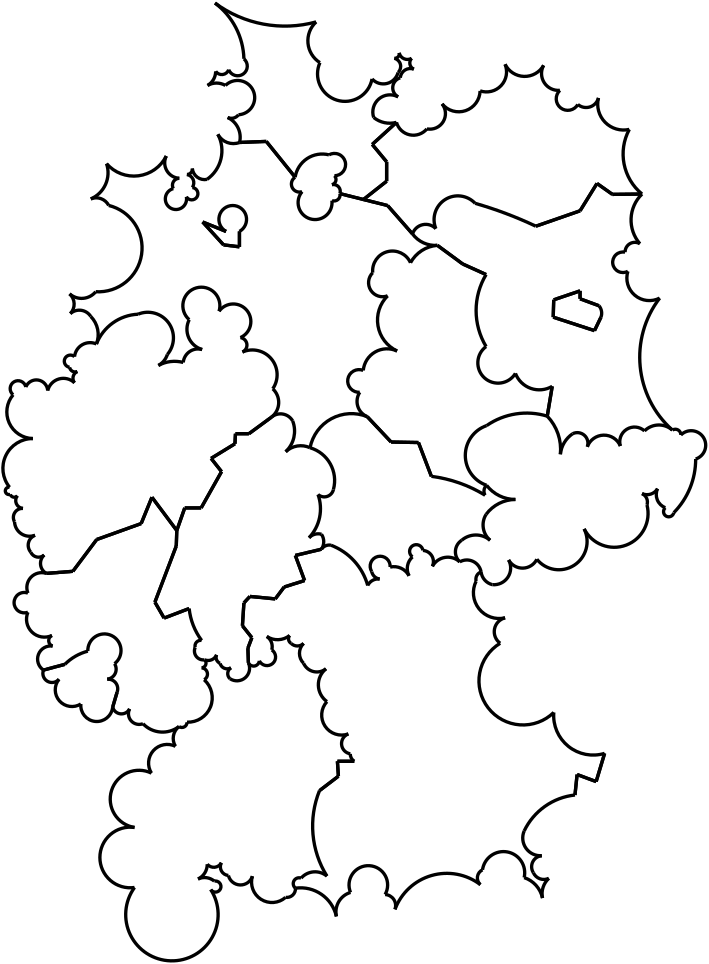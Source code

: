 <?xml version="1.0"?>
<!DOCTYPE ipe SYSTEM "ipe.dtd">
<ipe version="70005" creator="Ipe 7.1.1">
<info created="D:20110803231932" modified="D:20121129122829"/>
<ipestyle name="basic">
<pen name="heavier" value="0.8"/>
<pen name="fat" value="1.2"/>
<pen name="ultrafat" value="2"/>
<color name="red" value="1 0 0"/>
<color name="green" value="0 1 0"/>
<color name="blue" value="0 0 1"/>
<color name="yellow" value="1 1 0"/>
<color name="orange" value="1 0.647 0"/>
<color name="gold" value="1 0.843 0"/>
<color name="purple" value="0.627 0.125 0.941"/>
<color name="gray" value="0.745"/>
<color name="lightblue" value="0.678 0.847 0.902"/>
<color name="lightcyan" value="0.878 1 1"/>
<color name="lightgray" value="0.827"/>
<color name="lightgreen" value="0.565 0.933 0.565"/>
<color name="lightyellow" value="1 1 0.878"/>
<dashstyle name="dashed" value="[4] 0"/>
<dashstyle name="dotted" value="[1 3] 0"/>
<dashstyle name="dash dotted" value="[4 2 1 2] 0"/>
<dashstyle name="dash dot dotted" value="[4 2 1 2 1 2] 0"/>
</ipestyle>
<page>
<layer name="alpha"/>
<layer name="beta"/>
<view layers="beta" active="beta"/>
<path layer="beta" stroke="black" pen="fat">
157.489 548.385 m
3.4507 0 0 -3.4507 157.842 544.952 161.069 543.73 a
</path>
<path layer="alpha" stroke="gray" pen="fat">
157.489 548.385 m
161.069 543.73 l
</path>
<path layer="beta" stroke="black" pen="fat">
160.143 553.976 m
3.64195 0 0 -3.64195 157.081 552.004 157.489 548.385 a
</path>
<path layer="alpha" stroke="gray" pen="fat">
160.143 553.976 m
157.489 548.385 l
</path>
<path layer="beta" stroke="black" pen="fat">
150.526 558.495 m
-5.97714 0 0 5.97714 156.499 558.714 160.143 553.976 a
</path>
<path layer="alpha" stroke="gray" pen="fat">
150.526 558.495 m
160.143 553.976 l
</path>
<path layer="beta" stroke="black" pen="fat">
142.272 553.755 m
18.2858 0 0 -18.2858 155.191 540.814 150.526 558.495 a
</path>
<path layer="alpha" stroke="gray" pen="fat">
142.272 553.755 m
150.526 558.495 l
</path>
<path layer="beta" stroke="black" pen="fat">
134.56 551.679 m
142.272 553.755 l
</path>
<path stroke="black" pen="fat">
161.069 543.73 m
159.472 538.321 l
</path>
<path stroke="black" pen="fat">
140.15 548.376 m
3.29166 0 0 -3.29166 137.632 550.496 134.56 551.679 a
</path>
<path layer="alpha" stroke="gray" pen="fat">
140.15 548.376 m
134.56 551.679 l
</path>
<path layer="beta" stroke="black" pen="fat">
148.027 539.482 m
6.02032 0 0 -6.02032 144.821 544.577 140.15 548.376 a
</path>
<path layer="alpha" stroke="gray" pen="fat">
148.027 539.482 m
140.15 548.376 l
</path>
<path layer="beta" stroke="black" pen="fat">
159.472 538.321 m
5.75188 0 0 -5.75188 153.751 538.915 148.027 539.482 a
</path>
<path layer="alpha" stroke="gray" pen="fat">
159.472 538.321 m
148.027 539.482 l
</path>
<path layer="beta" stroke="black" pen="fat">
142.272 553.755 m
134.56 551.679 l
</path>
<path stroke="black" pen="fat">
159.472 538.321 m
161.069 543.73 l
</path>
<path stroke="black" pen="fat">
177.985 570.4 m
187.004 573.842 l
</path>
<path stroke="black" pen="fat">
174.674 576.133 m
177.985 570.4 l
</path>
<path stroke="black" pen="fat">
182.372 596.362 m
174.674 576.133 l
</path>
<path stroke="black" pen="fat">
182.551 601.911 m
182.372 596.362 l
</path>
<path stroke="black" pen="fat">
173.6 613.906 m
182.551 601.911 l
</path>
<path stroke="black" pen="fat">
169.733 604.426 m
173.6 613.906 l
</path>
<path stroke="black" pen="fat">
153.729 598.689 m
169.733 604.426 l
</path>
<path stroke="black" pen="fat">
145.136 587.232 m
153.729 598.689 l
</path>
<path stroke="black" pen="fat">
135.576 586.491 m
145.136 587.232 l
</path>
<path stroke="black" pen="fat">
128.969 579.376 m
5.35403 0 0 -5.35403 133.927 581.397 135.576 586.491 a
</path>
<path layer="alpha" stroke="gray" pen="fat">
128.969 579.376 m
135.576 586.491 l
</path>
<path layer="beta" stroke="black" pen="fat">
128.969 572.515 m
-3.6748 0 0 3.6748 127.652 575.946 128.969 579.376 a
</path>
<path layer="alpha" stroke="gray" pen="fat">
128.969 572.515 m
128.969 579.376 l
</path>
<path layer="beta" stroke="black" pen="fat">
137.609 564.13 m
6.45104 0 0 -6.45104 134.904 569.986 128.969 572.515 a
</path>
<path layer="alpha" stroke="gray" pen="fat">
137.609 564.13 m
128.969 572.515 l
</path>
<path layer="beta" stroke="black" pen="fat">
137.863 560.318 m
2.05177 0 0 -2.05177 138.483 562.274 137.609 564.13 a
</path>
<path layer="alpha" stroke="gray" pen="fat">
137.863 560.318 m
137.609 564.13 l
</path>
<path layer="beta" stroke="black" pen="fat">
134.56 551.679 m
4.73885 0 0 -4.73885 137.178 555.629 137.863 560.318 a
</path>
<path layer="alpha" stroke="gray" pen="fat">
134.56 551.679 m
137.863 560.318 l
</path>
<path layer="beta" stroke="black" pen="fat">
165.56 537.703 m
3.27858 0 0 -3.27858 162.635 539.184 159.472 538.321 a
</path>
<path layer="alpha" stroke="gray" pen="fat">
165.56 537.703 m
159.472 538.321 l
</path>
<path layer="beta" stroke="black" pen="fat">
170.388 532.367 m
3.85946 0 0 -3.85946 169.009 535.972 165.56 537.703 a
</path>
<path layer="alpha" stroke="gray" pen="fat">
170.388 532.367 m
165.56 537.703 l
</path>
<path layer="beta" stroke="black" pen="fat">
183.347 531.351 m
9.73392 0 0 -9.73392 177.434 539.083 170.388 532.367 a
</path>
<path layer="alpha" stroke="gray" pen="fat">
183.347 531.351 m
170.388 532.367 l
</path>
<path layer="beta" stroke="black" pen="fat">
186.213 532.92 m
1.81355 0 0 -1.81355 184.402 532.826 183.347 531.351 a
</path>
<path layer="alpha" stroke="gray" pen="fat">
186.213 532.92 m
183.347 531.351 l
</path>
<path layer="beta" stroke="black" pen="fat">
192.397 548.206 m
8.76209 0 0 -8.76209 186.555 541.675 186.213 532.92 a
</path>
<path layer="alpha" stroke="gray" pen="fat">
192.397 548.206 m
186.213 532.92 l
</path>
<path layer="beta" stroke="black" pen="fat">
191.502 552.502 m
2.28854 0 0 -2.28854 191.313 550.221 192.397 548.206 a
</path>
<path layer="alpha" stroke="gray" pen="fat">
191.502 552.502 m
192.397 548.206 l
</path>
<path layer="beta" stroke="black" pen="fat">
192.576 555.366 m
1.6723 0 0 -1.6723 191.406 554.172 191.502 552.502 a
</path>
<path layer="alpha" stroke="gray" pen="fat">
192.576 555.366 m
191.502 552.502 l
</path>
<path layer="beta" stroke="black" pen="fat">
200.274 709.591 m
-4.97929 0 0 4.97929 202.691 713.944 205.108 709.591 a
</path>
<path layer="alpha" stroke="gray" pen="fat">
200.274 709.591 m
205.108 709.591 l
</path>
<path layer="beta" stroke="black" pen="fat">
191.86 712.993 m
200.274 709.591 l
</path>
<path stroke="black" pen="fat">
199.379 704.758 m
191.86 712.993 l
</path>
<path stroke="black" pen="fat">
205.108 704.042 m
199.379 704.758 l
</path>
<path stroke="black" pen="fat">
205.108 709.591 m
205.108 704.042 l
</path>
<path stroke="black" pen="fat">
182.551 601.911 m
173.6 613.906 l
</path>
<path stroke="black" pen="fat">
173.6 613.906 m
169.733 604.426 l
</path>
<path stroke="black" pen="fat">
169.733 604.426 m
153.729 598.689 l
</path>
<path stroke="black" pen="fat">
153.729 598.689 m
145.136 587.232 l
</path>
<path stroke="black" pen="fat">
145.136 587.232 m
135.576 586.491 l
</path>
<path stroke="black" pen="fat">
206.182 666.179 m
8.93056 0 0 -8.93056 209.741 657.988 217.102 652.932 a
</path>
<path layer="alpha" stroke="gray" pen="fat">
206.182 666.179 m
217.102 652.932 l
</path>
<path layer="beta" stroke="black" pen="fat">
205.466 671.371 m
2.72462 0 0 -2.72462 205.085 668.673 206.182 666.179 a
</path>
<path layer="alpha" stroke="gray" pen="fat">
205.466 671.371 m
206.182 666.179 l
</path>
<path layer="beta" stroke="black" pen="fat">
197.768 680.859 m
-6.3261 0 0 6.3261 202.893 677.15 205.466 671.371 a
</path>
<path layer="alpha" stroke="gray" pen="fat">
197.768 680.859 m
205.466 671.371 l
</path>
<path layer="beta" stroke="black" pen="fat">
187.027 677.815 m
-6.67031 0 0 6.67031 191.402 682.85 197.768 680.859 a
</path>
<path layer="alpha" stroke="gray" pen="fat">
187.027 677.815 m
197.768 680.859 l
</path>
<path layer="beta" stroke="black" pen="fat">
191.681 667.074 m
7.60711 0 0 -7.60711 193.813 674.376 187.027 677.815 a
</path>
<path layer="alpha" stroke="gray" pen="fat">
191.681 667.074 m
187.027 677.815 l
</path>
<path layer="beta" stroke="black" pen="fat">
184.878 662.42 m
5.34786 0 0 -5.34786 190.204 661.934 191.681 667.074 a
</path>
<path layer="alpha" stroke="gray" pen="fat">
184.878 662.42 m
191.681 667.074 l
</path>
<path layer="beta" stroke="black" pen="fat">
175.928 661.346 m
12.1559 0 0 -12.1559 181.748 650.674 184.878 662.42 a
</path>
<path layer="alpha" stroke="gray" pen="fat">
175.928 661.346 m
184.878 662.42 l
</path>
<path layer="beta" stroke="black" pen="fat">
179.15 665.284 m
6.83148 0 0 -6.83148 172.632 667.33 175.928 661.346 a
</path>
<path layer="alpha" stroke="gray" pen="fat">
179.15 665.284 m
175.928 661.346 l
</path>
<path layer="beta" stroke="black" pen="fat">
168.588 679.785 m
9.22451 0 0 -9.22451 172.129 671.267 179.15 665.284 a
</path>
<path layer="alpha" stroke="gray" pen="fat">
168.588 679.785 m
179.15 665.284 l
</path>
<path layer="beta" stroke="black" pen="fat">
153.617 669.074 m
16.9283 0 0 -16.9283 169.369 662.875 168.588 679.785 a
</path>
<path layer="alpha" stroke="gray" pen="fat">
153.617 669.074 m
168.588 679.785 l
</path>
<path layer="beta" stroke="black" pen="fat">
217.102 652.932 m
6.67881 0 0 -6.67881 212.567 648.029 216.744 642.817 a
</path>
<path layer="alpha" stroke="gray" pen="fat">
217.102 652.932 m
216.744 642.817 l
</path>
<path layer="beta" stroke="black" pen="fat">
145.74 664.501 m
5.62929 0 0 -5.62929 151.34 663.926 153.617 669.074 a
</path>
<path layer="alpha" stroke="gray" pen="fat">
145.74 664.501 m
153.617 669.074 l
</path>
<path layer="beta" stroke="black" pen="fat">
143.961 660.689 m
-2.20331 0 0 2.20331 144.256 662.873 145.74 664.501 a
</path>
<path layer="alpha" stroke="gray" pen="fat">
143.961 660.689 m
145.74 664.501 l
</path>
<path layer="beta" stroke="black" pen="fat">
146.756 659.164 m
2.02007 0 0 -2.02007 145.954 661.018 143.961 660.689 a
</path>
<path layer="alpha" stroke="gray" pen="fat">
146.756 659.164 m
143.961 660.689 l
</path>
<path layer="beta" stroke="black" pen="fat">
145.74 655.099 m
2.65174 0 0 -2.65174 147.825 656.737 146.756 659.164 a
</path>
<path layer="alpha" stroke="gray" pen="fat">
145.74 655.099 m
146.756 659.164 l
</path>
<path layer="beta" stroke="black" pen="fat">
136.084 652.304 m
5.81753 0 0 -5.81753 141.726 650.888 145.74 655.099 a
</path>
<path layer="alpha" stroke="gray" pen="fat">
136.084 652.304 m
145.74 655.099 l
</path>
<path layer="beta" stroke="black" pen="fat">
128.207 653.574 m
4.08942 0 0 -4.08942 132.002 652.051 136.084 652.304 a
</path>
<path layer="alpha" stroke="gray" pen="fat">
128.207 653.574 m
136.084 652.304 l
</path>
<path layer="beta" stroke="black" pen="fat">
123.633 650.779 m
-2.84925 0 0 2.84925 125.416 653.002 128.207 653.574 a
</path>
<path layer="alpha" stroke="gray" pen="fat">
123.633 650.779 m
128.207 653.574 l
</path>
<path layer="beta" stroke="black" pen="fat">
130.748 635.025 m
9.57093 0 0 -9.57093 130.937 644.594 123.633 650.779 a
</path>
<path layer="alpha" stroke="gray" pen="fat">
130.748 635.025 m
123.633 650.779 l
</path>
<path layer="beta" stroke="black" pen="fat">
122.363 617.492 m
10.7503 0 0 -10.7503 130.703 624.275 130.748 635.025 a
</path>
<path layer="alpha" stroke="gray" pen="fat">
122.363 617.492 m
130.748 635.025 l
</path>
<path layer="beta" stroke="black" pen="fat">
122.617 614.95 m
-1.32368 0 0 1.32368 122.145 616.186 122.363 617.492 a
</path>
<path layer="alpha" stroke="gray" pen="fat">
122.617 614.95 m
122.363 617.492 l
</path>
<path layer="beta" stroke="black" pen="fat">
125.158 614.442 m
1.46227 0 0 -1.46227 124.02 615.361 122.617 614.95 a
</path>
<path layer="alpha" stroke="gray" pen="fat">
125.158 614.442 m
122.617 614.95 l
</path>
<path layer="beta" stroke="black" pen="fat">
127.191 609.868 m
2.83997 0 0 -2.83997 127.401 612.7 125.158 614.442 a
</path>
<path layer="alpha" stroke="gray" pen="fat">
127.191 609.868 m
125.158 614.442 l
</path>
<path layer="beta" stroke="black" pen="fat">
124.141 605.04 m
3.24389 0 0 -3.24389 126.967 606.632 127.191 609.868 a
</path>
<path layer="alpha" stroke="gray" pen="fat">
124.141 605.04 m
127.191 609.868 l
</path>
<path layer="beta" stroke="black" pen="fat">
131.51 600.213 m
5.43324 0 0 -5.43324 129.569 605.288 124.141 605.04 a
</path>
<path layer="alpha" stroke="gray" pen="fat">
131.51 600.213 m
124.141 605.04 l
</path>
<path layer="beta" stroke="black" pen="fat">
129.986 594.114 m
3.85699 0 0 -3.85699 132.917 596.622 131.51 600.213 a
</path>
<path layer="alpha" stroke="gray" pen="fat">
129.986 594.114 m
131.51 600.213 l
</path>
<path layer="beta" stroke="black" pen="fat">
134.814 593.098 m
3.05619 0 0 -3.05619 132.772 595.371 129.986 594.114 a
</path>
<path layer="alpha" stroke="gray" pen="fat">
134.814 593.098 m
129.986 594.114 l
</path>
<path layer="beta" stroke="black" pen="fat">
135.576 586.491 m
4.12003 0 0 -4.12003 137.611 590.073 134.814 593.098 a
</path>
<path layer="alpha" stroke="gray" pen="fat">
135.576 586.491 m
134.814 593.098 l
</path>
<path layer="beta" stroke="black" pen="fat">
185.416 610.057 m
182.551 601.911 l
</path>
<path stroke="black" pen="fat">
191.323 610.057 m
185.416 610.057 l
</path>
<path stroke="black" pen="fat">
198.663 623.125 m
191.323 610.057 l
</path>
<path stroke="black" pen="fat">
194.904 627.888 m
198.663 623.125 l
</path>
<path stroke="black" pen="fat">
203.496 633.15 m
194.904 627.888 l
</path>
<path stroke="black" pen="fat">
203.675 636.76 m
203.496 633.15 l
</path>
<path stroke="black" pen="fat">
208.509 636.76 m
203.675 636.76 l
</path>
<path stroke="black" pen="fat">
216.744 642.817 m
208.509 636.76 l
</path>
<path stroke="black" pen="fat">
192.576 555.366 m
3.21486 0 0 -3.21486 192.118 558.548 189.175 559.842 a
</path>
<path layer="alpha" stroke="gray" pen="fat">
192.576 555.366 m
189.175 559.842 l
</path>
<path layer="beta" stroke="black" pen="fat">
189.175 559.842 m
2.02723 0 0 -2.02723 191.137 560.354 191.502 562.348 a
</path>
<path layer="alpha" stroke="gray" pen="fat">
189.175 559.842 m
191.502 562.348 l
</path>
<path layer="beta" stroke="black" pen="fat">
191.502 562.348 m
23.2872 0 0 -23.2872 210.163 576.278 187.004 573.842 a
</path>
<path layer="alpha" stroke="gray" pen="fat">
191.502 562.348 m
187.004 573.842 l
</path>
<path layer="beta" stroke="black" pen="fat">
187.004 573.842 m
177.985 570.4 l
</path>
<path stroke="black" pen="fat">
177.985 570.4 m
174.674 576.133 l
</path>
<path stroke="black" pen="fat">
174.674 576.133 m
182.372 596.362 l
</path>
<path stroke="black" pen="fat">
182.372 596.362 m
182.551 601.911 l
</path>
<path stroke="black" pen="fat">
182.551 601.911 m
185.416 610.057 l
</path>
<path stroke="black" pen="fat">
185.416 610.057 m
191.323 610.057 l
</path>
<path stroke="black" pen="fat">
191.323 610.057 m
198.663 623.125 l
</path>
<path stroke="black" pen="fat">
198.663 623.125 m
194.904 627.888 l
</path>
<path stroke="black" pen="fat">
194.904 627.888 m
203.496 633.15 l
</path>
<path stroke="black" pen="fat">
203.496 633.15 m
203.675 636.76 l
</path>
<path stroke="black" pen="fat">
203.675 636.76 m
208.509 636.76 l
</path>
<path stroke="black" pen="fat">
208.509 636.76 m
216.744 642.817 l
</path>
<path stroke="black" pen="fat">
230.528 631.718 m
12.2943 0 0 -12.2943 227.081 619.917 238.942 616.68 a
</path>
<path layer="alpha" stroke="gray" pen="fat">
230.528 631.718 m
238.942 616.68 l
</path>
<path layer="beta" stroke="black" pen="fat">
234.646 600.569 m
4.86609 0 0 -4.86609 230.588 597.883 234.646 595.198 a
</path>
<path layer="alpha" stroke="gray" pen="fat">
234.646 600.569 m
234.646 595.198 l
</path>
<path layer="beta" stroke="black" pen="fat">
230.17 599.316 m
4.4841 0 0 -4.4841 233.442 596.25 234.646 600.569 a
</path>
<path layer="alpha" stroke="gray" pen="fat">
230.17 599.316 m
234.646 600.569 l
</path>
<path layer="beta" stroke="black" pen="fat">
233.393 614.89 m
15.2942 0 0 -15.2942 218.988 609.751 230.17 599.316 a
</path>
<path layer="alpha" stroke="gray" pen="fat">
233.393 614.89 m
230.17 599.316 l
</path>
<path layer="beta" stroke="black" pen="fat">
238.942 616.68 m
3.37866 0 0 -3.37866 235.643 617.41 233.393 614.89 a
</path>
<path layer="alpha" stroke="gray" pen="fat">
238.942 616.68 m
233.393 614.89 l
</path>
<path layer="beta" stroke="black" pen="fat">
221.756 630.286 m
7.96123 0 0 -7.96123 227.206 624.483 230.528 631.718 a
</path>
<path layer="alpha" stroke="gray" pen="fat">
221.756 630.286 m
230.528 631.718 l
</path>
<path layer="beta" stroke="black" pen="fat">
224.263 641.385 m
10.1773 0 0 -10.1773 214.778 637.695 221.756 630.286 a
</path>
<path layer="alpha" stroke="gray" pen="fat">
224.263 641.385 m
221.756 630.286 l
</path>
<path layer="beta" stroke="black" pen="fat">
216.744 642.817 m
5.04818 0 0 -5.04818 219.888 638.867 224.263 641.385 a
</path>
<path layer="alpha" stroke="gray" pen="fat">
216.744 642.817 m
224.263 641.385 l
</path>
<path layer="beta" stroke="black" pen="fat">
196.873 557.157 m
3.30894 0 0 -3.30894 193.82 558.432 192.576 555.366 a
</path>
<path layer="alpha" stroke="gray" pen="fat">
196.873 557.157 m
192.576 555.366 l
</path>
<path layer="beta" stroke="black" pen="fat">
198.126 554.113 m
2.34262 0 0 -2.34262 199.041 556.27 196.873 557.157 a
</path>
<path layer="alpha" stroke="gray" pen="fat">
198.126 554.113 m
196.873 557.157 l
</path>
<path layer="beta" stroke="black" pen="fat">
202.064 552.502 m
2.65312 0 0 -2.65312 200.695 554.775 198.126 554.113 a
</path>
<path layer="alpha" stroke="gray" pen="fat">
202.064 552.502 m
198.126 554.113 l
</path>
<path layer="beta" stroke="black" pen="fat">
201.706 548.564 m
2.46033 0 0 -2.46033 203.343 550.4 202.064 552.502 a
</path>
<path layer="alpha" stroke="gray" pen="fat">
201.706 548.564 m
202.064 552.502 l
</path>
<path layer="beta" stroke="black" pen="fat">
208.33 554.292 m
4.54732 0 0 -4.54732 204.215 552.357 201.706 548.564 a
</path>
<path layer="alpha" stroke="gray" pen="fat">
208.33 554.292 m
201.706 548.564 l
</path>
<path layer="beta" stroke="black" pen="fat">
208.151 559.573 m
208.33 554.292 l
</path>
<path stroke="black" pen="fat">
209.583 563.333 m
208.151 559.573 l
</path>
<path stroke="black" pen="fat">
206.182 567.629 m
209.583 563.333 l
</path>
<path stroke="black" pen="fat">
206.719 575.864 m
206.182 567.629 l
</path>
<path stroke="black" pen="fat">
208.867 578.191 m
206.719 575.864 l
</path>
<path stroke="black" pen="fat">
217.997 577.296 m
208.867 578.191 l
</path>
<path stroke="black" pen="fat">
221.219 581.593 m
217.997 577.296 l
</path>
<path stroke="black" pen="fat">
228.559 583.92 m
221.219 581.593 l
</path>
<path stroke="black" pen="fat">
225.217 592.95 m
228.559 583.92 l
</path>
<path stroke="black" pen="fat">
234.646 595.198 m
225.217 592.95 l
</path>
<path stroke="black" pen="fat">
238.405 726.419 m
2.45793 0 0 -2.45793 238.955 724.023 241.27 723.197 a
</path>
<path layer="alpha" stroke="gray" pen="fat">
238.405 726.419 m
241.27 723.197 l
</path>
<path layer="beta" stroke="black" pen="fat">
239.3 729.642 m
1.91145 0 0 -1.91145 237.961 728.278 238.405 726.419 a
</path>
<path layer="alpha" stroke="gray" pen="fat">
239.3 729.642 m
238.405 726.419 l
</path>
<path layer="beta" stroke="black" pen="fat">
237.331 737.16 m
-4.01836 0 0 4.01836 239.306 733.66 239.3 729.642 a
</path>
<path layer="alpha" stroke="gray" pen="fat">
237.331 737.16 m
239.3 729.642 l
</path>
<path layer="beta" stroke="black" pen="fat">
225.158 729.104 m
9.87713 0 0 -9.87713 234.917 727.582 237.331 737.16 a
</path>
<path layer="alpha" stroke="gray" pen="fat">
225.158 729.104 m
237.331 737.16 l
</path>
<path layer="beta" stroke="black" pen="fat">
227.664 723.913 m
2.90197 0 0 -2.90197 226.716 726.656 225.158 729.104 a
</path>
<path layer="alpha" stroke="gray" pen="fat">
227.664 723.913 m
225.158 729.104 l
</path>
<path layer="beta" stroke="black" pen="fat">
238.405 720.691 m
-6.11171 0 0 6.11171 232.336 719.972 227.664 723.913 a
</path>
<path layer="alpha" stroke="gray" pen="fat">
238.405 720.691 m
227.664 723.913 l
</path>
<path layer="beta" stroke="black" pen="fat">
241.27 723.197 m
2.15435 0 0 -2.15435 239.173 722.704 238.405 720.691 a
</path>
<path layer="alpha" stroke="gray" pen="fat">
241.27 723.197 m
238.405 720.691 l
</path>
<path layer="beta" stroke="black" pen="fat">
240.732 513.476 m
233.93 508.284 l
</path>
<path stroke="black" pen="fat">
240.374 518.846 m
240.732 513.476 l
</path>
<path stroke="black" pen="fat">
246.461 518.846 m
240.374 518.846 l
</path>
<path stroke="black" pen="fat">
182.077 524.236 m
5.41258 0 0 -5.41258 186.679 527.085 183.347 531.351 a
</path>
<path layer="alpha" stroke="gray" pen="fat">
182.077 524.236 m
183.347 531.351 l
</path>
<path layer="beta" stroke="black" pen="fat">
173.437 514.58 m
6.73514 0 0 -6.73514 179.129 518.18 182.077 524.236 a
</path>
<path layer="alpha" stroke="gray" pen="fat">
173.437 514.58 m
182.077 524.236 l
</path>
<path layer="beta" stroke="black" pen="fat">
167.339 495.014 m
-10.3574 0 0 10.3574 168.949 505.246 173.437 514.58 a
</path>
<path layer="alpha" stroke="gray" pen="fat">
167.339 495.014 m
173.437 514.58 l
</path>
<path layer="beta" stroke="black" pen="fat">
167.339 473.415 m
-10.9114 0 0 10.9114 165.78 484.215 167.339 495.014 a
</path>
<path layer="alpha" stroke="gray" pen="fat">
167.339 473.415 m
167.339 495.014 l
</path>
<path layer="beta" stroke="black" pen="fat">
194.782 472.653 m
-16.6381 0 0 16.6381 180.8 463.635 167.339 473.415 a
</path>
<path layer="alpha" stroke="gray" pen="fat">
194.782 472.653 m
167.339 473.415 l
</path>
<path layer="beta" stroke="black" pen="fat">
196.052 475.702 m
-1.99977 0 0 1.99977 196.458 473.744 194.782 472.653 a
</path>
<path layer="alpha" stroke="gray" pen="fat">
196.052 475.702 m
194.782 472.653 l
</path>
<path layer="beta" stroke="black" pen="fat">
190.208 476.464 m
5.4441 0 0 -5.4441 192.538 471.544 196.052 475.702 a
</path>
<path layer="alpha" stroke="gray" pen="fat">
190.208 476.464 m
196.052 475.702 l
</path>
<path layer="beta" stroke="black" pen="fat">
193.511 481.801 m
5.81373 0 0 -5.81373 187.698 481.708 190.208 476.464 a
</path>
<path layer="alpha" stroke="gray" pen="fat">
193.511 481.801 m
190.208 476.464 l
</path>
<path layer="beta" stroke="black" pen="fat">
198.593 482.309 m
3.06578 0 0 -3.06578 195.883 483.743 193.511 481.801 a
</path>
<path layer="alpha" stroke="gray" pen="fat">
198.593 482.309 m
193.511 481.801 l
</path>
<path layer="beta" stroke="black" pen="fat">
201.135 477.735 m
3.13154 0 0 -3.13154 201.368 480.858 198.593 482.309 a
</path>
<path layer="alpha" stroke="gray" pen="fat">
201.135 477.735 m
198.593 482.309 l
</path>
<path layer="beta" stroke="black" pen="fat">
209.774 477.481 m
4.48411 0 0 -4.48411 205.49 478.805 201.135 477.735 a
</path>
<path layer="alpha" stroke="gray" pen="fat">
209.774 477.481 m
201.135 477.735 l
</path>
<path layer="beta" stroke="black" pen="fat">
221.717 469.858 m
7.36441 0 0 -7.36441 216.828 475.365 209.774 477.481 a
</path>
<path layer="alpha" stroke="gray" pen="fat">
221.717 469.858 m
209.774 477.481 l
</path>
<path layer="beta" stroke="black" pen="fat">
225.274 473.161 m
3.12535 0 0 -3.12535 222.156 472.952 221.717 469.858 a
</path>
<path layer="alpha" stroke="gray" pen="fat">
225.274 473.161 m
221.717 469.858 l
</path>
<path layer="beta" stroke="black" pen="fat">
214.775 741.994 m
205.154 741.621 l
</path>
<path stroke="black" pen="fat">
225.158 729.104 m
214.775 741.994 l
</path>
<path stroke="black" pen="fat">
249.736 721.08 m
241.27 723.197 l
</path>
<path stroke="black" pen="fat">
258.097 727.672 m
249.736 721.08 l
</path>
<path stroke="black" pen="fat">
258.097 734.654 m
258.097 727.672 l
</path>
<path stroke="black" pen="fat">
252.906 740.92 m
258.097 734.654 l
</path>
<path stroke="black" pen="fat">
261.639 748.854 m
252.906 740.92 l
</path>
<path stroke="black" pen="fat">
200.274 709.591 m
191.86 712.993 l
</path>
<path stroke="black" pen="fat">
191.86 712.993 m
199.379 704.758 l
</path>
<path stroke="black" pen="fat">
199.379 704.758 m
205.108 704.042 l
</path>
<path stroke="black" pen="fat">
205.108 704.042 m
205.108 709.591 l
</path>
<path stroke="black" pen="fat">
205.154 741.621 m
214.775 741.994 l
</path>
<path stroke="black" pen="fat">
214.775 741.994 m
225.158 729.104 l
</path>
<path stroke="black" pen="fat">
241.27 723.197 m
249.736 721.08 l
</path>
<path stroke="black" pen="fat">
258.455 718.9 m
267.406 708.696 l
</path>
<path stroke="black" pen="fat">
249.736 721.08 m
258.455 718.9 l
</path>
<path stroke="black" pen="fat">
230.528 631.718 m
15.2029 0 0 -15.2029 245.448 628.8 251.116 642.907 a
</path>
<path layer="alpha" stroke="gray" pen="fat">
230.528 631.718 m
251.116 642.907 l
</path>
<path layer="beta" stroke="black" pen="fat">
293.543 614.622 m
2.84779 0 0 -2.84779 295.986 616.086 294.08 618.202 a
</path>
<path layer="alpha" stroke="gray" pen="fat">
293.543 614.622 m
294.08 618.202 l
</path>
<path layer="beta" stroke="black" pen="fat">
274.209 621.424 m
48.7508 0 0 -48.7508 268.058 573.063 293.543 614.622 a
</path>
<path layer="alpha" stroke="gray" pen="fat">
274.209 621.424 m
293.543 614.622 l
</path>
<path layer="beta" stroke="black" pen="fat">
269.555 633.598 m
274.209 621.424 l
</path>
<path stroke="black" pen="fat">
259.709 633.777 m
269.555 633.598 l
</path>
<path stroke="black" pen="fat">
251.116 642.907 m
259.709 633.777 l
</path>
<path stroke="black" pen="fat">
251.116 642.907 m
5.94311 0 0 -5.94311 253.386 648.399 248.43 651.679 a
</path>
<path layer="alpha" stroke="gray" pen="fat">
251.116 642.907 m
248.43 651.679 l
</path>
<path layer="beta" stroke="black" pen="fat">
248.43 651.679 m
-4.08907 0 0 4.08907 248.164 655.759 249.683 659.556 a
</path>
<path layer="alpha" stroke="gray" pen="fat">
248.43 651.679 m
249.683 659.556 l
</path>
<path layer="beta" stroke="black" pen="fat">
249.683 659.556 m
8.5954 0 0 -8.5954 258.24 658.74 261.857 666.537 a
</path>
<path layer="alpha" stroke="gray" pen="fat">
249.683 659.556 m
261.857 666.537 l
</path>
<path layer="beta" stroke="black" pen="fat">
261.857 666.537 m
12.306 0 0 -12.306 267.114 677.664 258.455 686.408 a
</path>
<path layer="alpha" stroke="gray" pen="fat">
261.857 666.537 m
258.455 686.408 l
</path>
<path layer="beta" stroke="black" pen="fat">
258.455 686.408 m
5.0641 0 0 -5.0641 256.655 691.141 253.085 694.733 a
</path>
<path layer="alpha" stroke="gray" pen="fat">
258.455 686.408 m
253.085 694.733 l
</path>
<path layer="beta" stroke="black" pen="fat">
253.085 694.733 m
7.1286 0 0 -7.1286 260.182 695.404 266.69 698.313 a
</path>
<path layer="alpha" stroke="gray" pen="fat">
253.085 694.733 m
266.69 698.313 l
</path>
<path layer="beta" stroke="black" pen="fat">
266.69 698.313 m
12.0335 0 0 -12.0335 277.27 692.58 276.357 704.579 a
</path>
<path layer="alpha" stroke="gray" pen="fat">
266.69 698.313 m
276.357 704.579 l
</path>
<path layer="beta" stroke="black" pen="fat">
274.209 621.424 m
269.555 633.598 l
</path>
<path stroke="black" pen="fat">
269.555 633.598 m
259.709 633.777 l
</path>
<path stroke="black" pen="fat">
259.709 633.777 m
251.116 642.907 l
</path>
<path stroke="black" pen="fat">
285.487 697.866 m
293.901 694.066 l
</path>
<path stroke="black" pen="fat">
276.357 704.579 m
285.487 697.866 l
</path>
<path stroke="black" pen="fat">
317.711 653.827 m
315.921 643.086 l
</path>
<path stroke="black" pen="fat">
334.539 682.828 m
-4.12268 0 0 4.12268 331.393 680.163 335.255 678.72 a
</path>
<path layer="alpha" stroke="gray" pen="fat">
334.539 682.828 m
335.255 678.72 l
</path>
<path layer="beta" stroke="black" pen="fat">
327.736 685.334 m
334.539 682.828 l
</path>
<path stroke="black" pen="fat">
327.736 688.199 m
327.736 685.334 l
</path>
<path stroke="black" pen="fat">
318.248 684.976 m
327.736 688.199 l
</path>
<path stroke="black" pen="fat">
318.069 678.72 m
318.248 684.976 l
</path>
<path stroke="black" pen="fat">
332.927 673.877 m
318.069 678.72 l
</path>
<path stroke="black" pen="fat">
335.255 678.72 m
332.927 673.877 l
</path>
<path stroke="black" pen="fat">
208.33 554.292 m
208.151 559.573 l
</path>
<path stroke="black" pen="fat">
208.151 559.573 m
209.583 563.333 l
</path>
<path stroke="black" pen="fat">
209.583 563.333 m
206.182 567.629 l
</path>
<path stroke="black" pen="fat">
206.182 567.629 m
206.719 575.864 l
</path>
<path stroke="black" pen="fat">
206.719 575.864 m
208.867 578.191 l
</path>
<path stroke="black" pen="fat">
208.867 578.191 m
217.997 577.296 l
</path>
<path stroke="black" pen="fat">
217.997 577.296 m
221.219 581.593 l
</path>
<path stroke="black" pen="fat">
221.219 581.593 m
228.559 583.92 l
</path>
<path stroke="black" pen="fat">
228.559 583.92 m
225.217 592.95 l
</path>
<path stroke="black" pen="fat">
225.217 592.95 m
234.646 595.198 l
</path>
<path stroke="black" pen="fat">
246.461 518.846 m
2.97321 0 0 -2.97321 247.999 521.391 245.029 521.532 a
</path>
<path layer="alpha" stroke="gray" pen="fat">
246.461 518.846 m
245.029 521.532 l
</path>
<path layer="beta" stroke="black" pen="fat">
245.029 521.532 m
3.71048 0 0 -3.71048 245.574 525.202 244.313 528.692 a
</path>
<path layer="alpha" stroke="gray" pen="fat">
245.029 521.532 m
244.313 528.692 l
</path>
<path layer="beta" stroke="black" pen="fat">
244.313 528.692 m
7.18694 0 0 -7.18694 241.904 535.463 236.615 540.329 a
</path>
<path layer="alpha" stroke="gray" pen="fat">
244.313 528.692 m
236.615 540.329 l
</path>
<path layer="beta" stroke="black" pen="fat">
236.615 540.329 m
7.44582 0 0 -7.44582 240.963 546.374 236.257 552.144 a
</path>
<path layer="alpha" stroke="gray" pen="fat">
236.615 540.329 m
236.257 552.144 l
</path>
<path layer="beta" stroke="black" pen="fat">
236.257 552.144 m
5.23609 0 0 -5.23609 232.988 556.234 228.201 554.113 a
</path>
<path layer="alpha" stroke="gray" pen="fat">
236.257 552.144 m
228.201 554.113 l
</path>
<path layer="beta" stroke="black" pen="fat">
228.201 554.113 m
5.06422 0 0 -5.06422 231.782 557.694 228.201 561.274 a
</path>
<path layer="alpha" stroke="gray" pen="fat">
228.201 554.113 m
228.201 561.274 l
</path>
<path layer="beta" stroke="black" pen="fat">
228.201 561.274 m
3.18151 0 0 -3.18151 225.963 563.536 223.726 561.274 a
</path>
<path layer="alpha" stroke="gray" pen="fat">
228.201 561.274 m
223.726 561.274 l
</path>
<path layer="beta" stroke="black" pen="fat">
223.726 561.274 m
1.93367 0 0 -1.93367 224.707 562.94 223.189 564.138 a
</path>
<path layer="alpha" stroke="gray" pen="fat">
223.726 561.274 m
223.189 564.138 l
</path>
<path layer="beta" stroke="black" pen="fat">
223.189 564.138 m
6.99791 0 0 -6.99791 218.826 569.609 214.954 563.78 a
</path>
<path layer="alpha" stroke="gray" pen="fat">
223.189 564.138 m
214.954 563.78 l
</path>
<path layer="beta" stroke="black" pen="fat">
214.954 563.78 m
4.40412 0 0 -4.40412 212.5 560.123 216.744 558.947 a
</path>
<path layer="alpha" stroke="gray" pen="fat">
214.954 563.78 m
216.744 558.947 l
</path>
<path layer="beta" stroke="black" pen="fat">
216.744 558.947 m
-3.08795 0 0 3.08795 215.038 556.373 212.268 555.008 a
</path>
<path layer="alpha" stroke="gray" pen="fat">
216.744 558.947 m
212.268 555.008 l
</path>
<path layer="beta" stroke="black" pen="fat">
212.268 555.008 m
2.07466 0 0 -2.07466 210.201 555.188 208.33 554.292 a
</path>
<path layer="alpha" stroke="gray" pen="fat">
212.268 555.008 m
208.33 554.292 l
</path>
<path layer="beta" stroke="black" pen="fat">
225.274 473.161 m
2.09932 0 0 -2.09932 226.574 474.809 227.306 476.777 a
</path>
<path layer="alpha" stroke="gray" pen="fat">
225.274 473.161 m
227.306 476.777 l
</path>
<path layer="beta" stroke="black" pen="fat">
227.306 476.777 m
6.68077 0 0 -6.68077 232.327 472.37 236.615 477.493 a
</path>
<path layer="alpha" stroke="gray" pen="fat">
227.306 476.777 m
236.615 477.493 l
</path>
<path layer="beta" stroke="black" pen="fat">
236.615 477.493 m
34.0915 0 0 -34.0915 265.545 495.528 233.93 508.284 a
</path>
<path layer="alpha" stroke="gray" pen="fat">
236.615 477.493 m
233.93 508.284 l
</path>
<path layer="beta" stroke="black" pen="fat">
233.93 508.284 m
240.732 513.476 l
</path>
<path stroke="black" pen="fat">
240.732 513.476 m
240.374 518.846 l
</path>
<path stroke="black" pen="fat">
240.374 518.846 m
246.461 518.846 l
</path>
<path stroke="black" pen="fat">
234.646 595.198 m
3.35103 0 0 -3.35103 237.432 593.336 238.047 596.63 a
</path>
<path layer="alpha" stroke="gray" pen="fat">
234.646 595.198 m
238.047 596.63 l
</path>
<path layer="beta" stroke="black" pen="fat">
238.047 596.63 m
21.7473 0 0 -21.7473 230.346 576.292 251.295 582.13 a
</path>
<path layer="alpha" stroke="gray" pen="fat">
238.047 596.63 m
251.295 582.13 l
</path>
<path layer="beta" stroke="black" pen="fat">
251.295 582.13 m
4.19625 0 0 -4.19625 255.068 580.293 255.591 584.457 a
</path>
<path layer="alpha" stroke="gray" pen="fat">
251.295 582.13 m
255.591 584.457 l
</path>
<path layer="beta" stroke="black" pen="fat">
255.591 584.457 m
3.37227 0 0 -3.37227 256.034 587.8 252.727 587.142 a
</path>
<path layer="alpha" stroke="gray" pen="fat">
255.591 584.457 m
252.727 587.142 l
</path>
<path layer="beta" stroke="black" pen="fat">
252.727 587.142 m
-3.59761 0 0 3.59761 255.766 589.067 259.35 588.753 a
</path>
<path layer="alpha" stroke="gray" pen="fat">
252.727 587.142 m
259.35 588.753 l
</path>
<path layer="beta" stroke="black" pen="fat">
259.35 588.753 m
6.12803 0 0 -6.12803 260.723 582.781 266.153 585.621 a
</path>
<path layer="alpha" stroke="gray" pen="fat">
259.35 588.753 m
266.153 585.621 l
</path>
<path layer="beta" stroke="black" pen="fat">
266.153 585.621 m
5.65937 0 0 -5.65937 271.185 588.21 267.406 592.423 a
</path>
<path layer="alpha" stroke="gray" pen="fat">
266.153 585.621 m
267.406 592.423 l
</path>
<path layer="beta" stroke="black" pen="fat">
267.406 592.423 m
-2.41516 0 0 2.41516 268.775 594.413 271.166 594.751 a
</path>
<path layer="alpha" stroke="gray" pen="fat">
267.406 592.423 m
271.166 594.751 l
</path>
<path layer="beta" stroke="black" pen="fat">
271.166 594.751 m
4.03759 0 0 -4.03759 270.905 590.722 274.567 589.022 a
</path>
<path layer="alpha" stroke="gray" pen="fat">
271.166 594.751 m
274.567 589.022 l
</path>
<path layer="beta" stroke="black" pen="fat">
274.567 589.022 m
6.32138 0 0 -6.32138 280.117 585.996 284.413 590.633 a
</path>
<path layer="alpha" stroke="gray" pen="fat">
274.567 589.022 m
284.413 590.633 l
</path>
<path layer="beta" stroke="black" pen="fat">
326.661 514.072 m
325.899 506.703 l
</path>
<path stroke="black" pen="fat">
333.522 511.531 m
326.661 514.072 l
</path>
<path stroke="black" pen="fat">
336.571 521.695 m
333.522 511.531 l
</path>
<path stroke="black" pen="fat">
284.413 590.633 m
5.19981 0 0 -5.19981 286.98 586.111 292.103 586.999 a
</path>
<path layer="alpha" stroke="gray" pen="fat">
284.413 590.633 m
292.103 586.999 l
</path>
<path layer="beta" stroke="black" pen="fat">
249.736 721.08 m
258.097 727.672 l
</path>
<path stroke="black" pen="fat">
258.097 727.672 m
258.097 734.654 l
</path>
<path stroke="black" pen="fat">
258.097 734.654 m
252.906 740.92 l
</path>
<path stroke="black" pen="fat">
252.906 740.92 m
261.639 748.854 l
</path>
<path stroke="black" pen="fat">
267.406 708.696 m
258.455 718.9 l
</path>
<path stroke="black" pen="fat">
258.455 718.9 m
249.736 721.08 l
</path>
<path stroke="black" pen="fat">
327.736 717.021 m
311.803 711.471 l
</path>
<path stroke="black" pen="fat">
333.822 726.867 m
327.736 717.021 l
</path>
<path stroke="black" pen="fat">
339.372 722.928 m
333.822 726.867 l
</path>
<path stroke="black" pen="fat">
350.039 723.054 m
339.372 722.928 l
</path>
<path stroke="black" pen="fat">
276.357 704.579 m
10.2273 0 0 -10.2273 275.627 714.78 267.406 708.696 a
</path>
<path layer="alpha" stroke="gray" pen="fat">
276.357 704.579 m
267.406 708.696 l
</path>
<path layer="beta" stroke="black" pen="fat">
317.711 653.827 m
9.20021 0 0 -9.20021 313.058 661.764 304.463 658.481 a
</path>
<path layer="alpha" stroke="gray" pen="fat">
317.711 653.827 m
304.463 658.481 l
</path>
<path layer="beta" stroke="black" pen="fat">
304.463 658.481 m
-7.29803 0 0 7.29803 298.225 662.269 293.901 668.148 a
</path>
<path layer="alpha" stroke="gray" pen="fat">
304.463 658.481 m
293.901 668.148 l
</path>
<path layer="beta" stroke="black" pen="fat">
293.901 668.148 m
25.1546 0 0 -25.1546 315.461 681.107 293.901 694.066 a
</path>
<path layer="alpha" stroke="gray" pen="fat">
293.901 668.148 m
293.901 694.066 l
</path>
<path layer="beta" stroke="black" pen="fat">
293.901 694.066 m
285.487 697.866 l
</path>
<path stroke="black" pen="fat">
285.487 697.866 m
276.357 704.579 l
</path>
<path stroke="black" pen="fat">
315.921 643.086 m
317.711 653.827 l
</path>
<path stroke="black" pen="fat">
334.539 682.828 m
327.736 685.334 l
</path>
<path stroke="black" pen="fat">
327.736 685.334 m
327.736 688.199 l
</path>
<path stroke="black" pen="fat">
327.736 688.199 m
318.248 684.976 l
</path>
<path stroke="black" pen="fat">
318.248 684.976 m
318.069 678.72 l
</path>
<path stroke="black" pen="fat">
318.069 678.72 m
332.927 673.877 l
</path>
<path stroke="black" pen="fat">
332.927 673.877 m
335.255 678.72 l
</path>
<path stroke="black" pen="fat">
267.406 708.696 m
5.02924 0 0 -5.02924 272.178 707.108 275.82 710.576 a
</path>
<path layer="alpha" stroke="gray" pen="fat">
267.406 708.696 m
275.82 710.576 l
</path>
<path layer="beta" stroke="black" pen="fat">
275.82 710.576 m
8.55992 0 0 -8.55992 283.736 713.832 289.963 719.706 a
</path>
<path layer="alpha" stroke="gray" pen="fat">
275.82 710.576 m
289.963 719.706 l
</path>
<path layer="beta" stroke="black" pen="fat">
289.963 719.706 m
143.027 0 0 -143.027 250.59 582.206 311.803 711.471 a
</path>
<path layer="alpha" stroke="gray" pen="fat">
289.963 719.706 m
311.803 711.471 l
</path>
<path layer="beta" stroke="black" pen="fat">
311.803 711.471 m
327.736 717.021 l
</path>
<path stroke="black" pen="fat">
327.736 717.021 m
333.822 726.867 l
</path>
<path stroke="black" pen="fat">
333.822 726.867 m
339.372 722.928 l
</path>
<path stroke="black" pen="fat">
339.372 722.928 m
350.039 723.054 l
</path>
<path stroke="black" pen="fat">
304.463 613.1 m
13.0172 0 0 -13.0172 304.414 626.117 294.08 618.202 a
</path>
<path layer="alpha" stroke="gray" pen="fat">
304.463 613.1 m
294.08 618.202 l
</path>
<path layer="beta" stroke="black" pen="fat">
284.413 590.633 m
4.97039 0 0 -4.97039 287.827 594.246 285.129 598.42 a
</path>
<path layer="alpha" stroke="gray" pen="fat">
284.413 590.633 m
285.129 598.42 l
</path>
<path layer="beta" stroke="black" pen="fat">
285.129 598.42 m
7.85407 0 0 -7.85407 290.231 592.449 295.333 598.42 a
</path>
<path layer="alpha" stroke="gray" pen="fat">
285.129 598.42 m
295.333 598.42 l
</path>
<path layer="beta" stroke="black" pen="fat">
295.333 598.42 m
7.2467 0 0 -7.2467 300.061 603.912 293.901 607.729 a
</path>
<path layer="alpha" stroke="gray" pen="fat">
295.333 598.42 m
293.901 607.729 l
</path>
<path layer="beta" stroke="black" pen="fat">
293.901 607.729 m
13.2623 0 0 -13.2623 304.56 599.838 304.463 613.1 a
</path>
<path layer="alpha" stroke="gray" pen="fat">
293.901 607.729 m
304.463 613.1 l
</path>
<path layer="beta" stroke="black" pen="fat">
294.08 618.202 m
11.3615 0 0 -11.3615 297.783 628.943 294.08 639.684 a
</path>
<path layer="alpha" stroke="gray" pen="fat">
294.08 618.202 m
294.08 639.684 l
</path>
<path layer="beta" stroke="black" pen="fat">
294.08 639.684 m
25.3357 0 0 -25.3357 308.509 618.859 315.921 643.086 a
</path>
<path layer="alpha" stroke="gray" pen="fat">
294.08 639.684 m
315.921 643.086 l
</path>
<path layer="beta" stroke="black" pen="fat">
315.921 643.086 m
17.3393 0 0 -17.3393 303.392 631.099 320.645 629.371 a
</path>
<path layer="alpha" stroke="gray" pen="fat">
315.921 643.086 m
320.645 629.371 l
</path>
<path layer="beta" stroke="black" pen="fat">
320.645 629.371 m
10.2365 0 0 -10.2365 330.826 628.308 325.051 636.76 a
</path>
<path layer="alpha" stroke="gray" pen="fat">
320.645 629.371 m
325.051 636.76 l
</path>
<path layer="beta" stroke="black" pen="fat">
325.051 636.76 m
3.81361 0 0 -3.81361 326.752 633.347 330.342 632.061 a
</path>
<path layer="alpha" stroke="gray" pen="fat">
325.051 636.76 m
330.342 632.061 l
</path>
<path layer="beta" stroke="black" pen="fat">
330.342 632.061 m
6.39324 0 0 -6.39324 336.345 629.861 342.236 632.345 a
</path>
<path layer="alpha" stroke="gray" pen="fat">
330.342 632.061 m
342.236 632.345 l
</path>
<path layer="beta" stroke="black" pen="fat">
342.236 632.345 m
5.32033 0 0 -5.32033 347.34 633.847 350.932 637.772 a
</path>
<path layer="alpha" stroke="gray" pen="fat">
342.236 632.345 m
350.932 637.772 l
</path>
<path layer="beta" stroke="black" pen="fat">
350.932 637.772 m
7.35376 0 0 -7.35376 356.11 632.551 360.965 638.074 a
</path>
<path layer="alpha" stroke="gray" pen="fat">
350.932 637.772 m
360.965 638.074 l
</path>
<path layer="beta" stroke="black" pen="fat">
364.014 636.295 m
-5.22648 0 0 5.22648 367.737 632.627 369.351 627.656 a
</path>
<path layer="alpha" stroke="gray" pen="fat">
364.014 636.295 m
369.351 627.656 l
</path>
<path layer="beta" stroke="black" pen="fat">
360.965 638.074 m
1.98355 0 0 -1.98355 362.033 636.403 364.014 636.295 a
</path>
<path layer="alpha" stroke="gray" pen="fat">
360.965 638.074 m
364.014 636.295 l
</path>
<path layer="beta" stroke="black" pen="fat">
296.169 582.425 m
5.37018 0 0 -5.37018 297.434 587.644 292.103 586.999 a
</path>
<path layer="alpha" stroke="gray" pen="fat">
296.169 582.425 m
292.103 586.999 l
</path>
<path layer="beta" stroke="black" pen="fat">
302.013 591.319 m
6.0326 0 0 -6.0326 296.716 588.433 296.169 582.425 a
</path>
<path layer="alpha" stroke="gray" pen="fat">
302.013 591.319 m
296.169 582.425 l
</path>
<path layer="beta" stroke="black" pen="fat">
312.177 591.573 m
5.74755 0 0 -5.74755 307.028 594.127 302.013 591.319 a
</path>
<path layer="alpha" stroke="gray" pen="fat">
312.177 591.573 m
302.013 591.319 l
</path>
<path layer="beta" stroke="black" pen="fat">
329.202 602.499 m
10.1749 0 0 -10.1749 320.092 597.966 312.177 591.573 a
</path>
<path layer="alpha" stroke="gray" pen="fat">
329.202 602.499 m
312.177 591.573 l
</path>
<path layer="beta" stroke="black" pen="fat">
351.818 611.139 m
12.1779 0 0 -12.1779 340.036 608.061 329.202 602.499 a
</path>
<path layer="alpha" stroke="gray" pen="fat">
351.818 611.139 m
329.202 602.499 l
</path>
<path layer="beta" stroke="black" pen="fat">
350.039 615.205 m
3.32349 0 0 -3.32349 348.662 612.18 351.818 611.139 a
</path>
<path layer="alpha" stroke="gray" pen="fat">
350.039 615.205 m
351.818 611.139 l
</path>
<path layer="beta" stroke="black" pen="fat">
355.629 616.983 m
4.39373 0 0 -4.39373 351.842 619.212 350.039 615.205 a
</path>
<path layer="alpha" stroke="gray" pen="fat">
355.629 616.983 m
350.039 615.205 l
</path>
<path layer="beta" stroke="black" pen="fat">
358.424 610.123 m
5.07449 0 0 -5.07449 360.239 614.862 355.629 616.983 a
</path>
<path layer="alpha" stroke="gray" pen="fat">
358.424 610.123 m
355.629 616.983 l
</path>
<path layer="beta" stroke="black" pen="fat">
361.473 608.344 m
-1.86395 0 0 1.86395 359.647 608.716 358.424 610.123 a
</path>
<path layer="alpha" stroke="gray" pen="fat">
361.473 608.344 m
358.424 610.123 l
</path>
<path layer="beta" stroke="black" pen="fat">
369.351 627.656 m
27.4365 0 0 -27.4365 341.915 627.585 361.473 608.344 a
</path>
<path layer="alpha" stroke="gray" pen="fat">
369.351 627.656 m
361.473 608.344 l
</path>
<path layer="beta" stroke="black" pen="fat">
267.898 768.008 m
2.42215 0 0 -2.42215 268.856 770.233 267.116 771.918 a
</path>
<path layer="alpha" stroke="gray" pen="fat">
267.898 768.008 m
267.116 771.918 l
</path>
<path layer="beta" stroke="black" pen="fat">
267.116 771.918 m
3.02523 0 0 -3.02523 265.575 774.521 262.62 773.872 a
</path>
<path layer="alpha" stroke="gray" pen="fat">
267.116 771.918 m
262.62 773.872 l
</path>
<path layer="beta" stroke="black" pen="fat">
262.62 773.872 m
1.62604 0 0 -1.62604 261.029 773.535 260.861 771.918 a
</path>
<path layer="alpha" stroke="gray" pen="fat">
262.62 773.872 m
260.861 771.918 l
</path>
<path layer="beta" stroke="black" pen="fat">
260.861 771.918 m
3.0009 0 0 -3.0009 260.152 769.002 262.229 766.836 a
</path>
<path layer="alpha" stroke="gray" pen="fat">
260.861 771.918 m
262.229 766.836 l
</path>
<path layer="beta" stroke="black" pen="fat">
262.229 766.836 m
5.49187 0 0 -5.49187 256.906 768.189 252.847 764.49 a
</path>
<path layer="alpha" stroke="gray" pen="fat">
262.229 766.836 m
252.847 764.49 l
</path>
<path layer="beta" stroke="black" pen="fat">
252.847 764.49 m
-9.89903 0 0 9.89903 243.116 766.308 234.082 770.354 a
</path>
<path layer="alpha" stroke="gray" pen="fat">
252.847 764.49 m
234.082 770.354 l
</path>
<path layer="beta" stroke="black" pen="fat">
234.082 770.354 m
9.2787 0 0 -9.2787 239.021 778.209 232.714 785.014 a
</path>
<path layer="alpha" stroke="gray" pen="fat">
234.082 770.354 m
232.714 785.014 l
</path>
<path layer="beta" stroke="black" pen="fat">
232.714 785.014 m
42.3986 0 0 -42.3986 221.505 825.904 196.307 791.806 a
</path>
<path layer="alpha" stroke="gray" pen="fat">
232.714 785.014 m
196.307 791.806 l
</path>
<path layer="beta" stroke="black" pen="fat">
196.307 791.806 m
26.0052 0 0 -26.0052 180.723 770.987 206.718 771.722 a
</path>
<path layer="alpha" stroke="gray" pen="fat">
196.307 791.806 m
206.718 771.722 l
</path>
<path layer="beta" stroke="black" pen="fat">
206.718 771.722 m
-3.46496 0 0 3.46496 204.467 769.088 201.245 767.813 a
</path>
<path layer="alpha" stroke="gray" pen="fat">
206.718 771.722 m
201.245 767.813 l
</path>
<path layer="beta" stroke="black" pen="fat">
201.245 767.813 m
2.64945 0 0 -2.64945 198.751 768.707 196.553 767.227 a
</path>
<path layer="alpha" stroke="gray" pen="fat">
201.245 767.813 m
196.553 767.227 l
</path>
<path layer="beta" stroke="black" pen="fat">
196.553 767.227 m
5.87797 0 0 -5.87797 190.675 767.231 193.621 762.145 a
</path>
<path layer="alpha" stroke="gray" pen="fat">
196.553 767.227 m
193.621 762.145 l
</path>
<path layer="beta" stroke="black" pen="fat">
193.621 762.145 m
6.49277 0 0 -6.49277 196.846 756.51 200.072 762.145 a
</path>
<path layer="alpha" stroke="gray" pen="fat">
193.621 762.145 m
200.072 762.145 l
</path>
<path layer="beta" stroke="black" pen="fat">
200.072 762.145 m
-6.17885 0 0 6.17885 204.425 757.76 204.763 751.59 a
</path>
<path layer="alpha" stroke="gray" pen="fat">
200.072 762.145 m
204.763 751.59 l
</path>
<path layer="beta" stroke="black" pen="fat">
204.763 751.59 m
3.18857 0 0 -3.18857 202.209 753.499 200.854 750.612 a
</path>
<path layer="alpha" stroke="gray" pen="fat">
204.763 751.59 m
200.854 750.612 l
</path>
<path layer="beta" stroke="black" pen="fat">
200.854 750.612 m
7.88696 0 0 -7.88696 197.489 743.479 205.154 741.621 a
</path>
<path layer="alpha" stroke="gray" pen="fat">
200.854 750.612 m
205.154 741.621 l
</path>
<path layer="beta" stroke="black" pen="fat">
261.639 748.854 m
9.25486 0 0 -9.25486 259.264 757.799 253.433 750.612 a
</path>
<path layer="alpha" stroke="gray" pen="fat">
261.639 748.854 m
253.433 750.612 l
</path>
<path layer="beta" stroke="black" pen="fat">
253.433 750.612 m
6.20247 0 0 -6.20247 259.321 752.561 262.229 758.04 a
</path>
<path layer="alpha" stroke="gray" pen="fat">
253.433 750.612 m
262.229 758.04 l
</path>
<path layer="beta" stroke="black" pen="fat">
262.229 758.04 m
3.71425 0 0 -3.71425 264.005 761.302 263.011 764.881 a
</path>
<path layer="alpha" stroke="gray" pen="fat">
262.229 758.04 m
263.011 764.881 l
</path>
<path layer="beta" stroke="black" pen="fat">
263.011 764.881 m
3.62139 0 0 -3.62139 266.623 764.619 267.898 768.008 a
</path>
<path layer="alpha" stroke="gray" pen="fat">
263.011 764.881 m
267.898 768.008 l
</path>
<path layer="beta" stroke="black" pen="fat">
205.154 741.621 m
6.32474 0 0 -6.32474 202.913 747.535 197.335 744.553 a
</path>
<path layer="alpha" stroke="gray" pen="fat">
205.154 741.621 m
197.335 744.553 l
</path>
<path layer="beta" stroke="black" pen="fat">
197.335 744.553 m
12.6003 0 0 -12.6003 186.202 738.653 193.426 728.329 a
</path>
<path layer="alpha" stroke="gray" pen="fat">
197.335 744.553 m
193.426 728.329 l
</path>
<path layer="beta" stroke="black" pen="fat">
193.426 728.329 m
4.43699 0 0 -4.43699 192.563 732.681 188.148 732.239 a
</path>
<path layer="alpha" stroke="gray" pen="fat">
193.426 728.329 m
188.148 732.239 l
</path>
<path layer="beta" stroke="black" pen="fat">
188.148 732.239 m
1.96271 0 0 -1.96271 186.194 732.052 186.194 730.089 a
</path>
<path layer="alpha" stroke="gray" pen="fat">
188.148 732.239 m
186.194 730.089 l
</path>
<path layer="beta" stroke="black" pen="fat">
186.194 730.089 m
3.02629 0 0 -3.02629 185.654 727.111 188.148 725.397 a
</path>
<path layer="alpha" stroke="gray" pen="fat">
186.194 730.089 m
188.148 725.397 l
</path>
<path layer="beta" stroke="black" pen="fat">
188.148 725.397 m
-2.22865 0 0 2.22865 187.934 723.179 185.998 722.075 a
</path>
<path layer="alpha" stroke="gray" pen="fat">
188.148 725.397 m
185.998 722.075 l
</path>
<path layer="beta" stroke="black" pen="fat">
185.998 722.075 m
-3.8246 0 0 3.8246 182.253 721.3 181.307 725.006 a
</path>
<path layer="alpha" stroke="gray" pen="fat">
185.998 722.075 m
181.307 725.006 l
</path>
<path layer="beta" stroke="black" pen="fat">
181.307 725.006 m
2.48924 0 0 -2.48924 183.474 726.231 183.457 728.72 a
</path>
<path layer="alpha" stroke="gray" pen="fat">
181.307 725.006 m
183.457 728.72 l
</path>
<path layer="beta" stroke="black" pen="fat">
183.457 728.72 m
5.57661 0 0 -5.57661 183.777 734.287 178.766 736.734 a
</path>
<path layer="alpha" stroke="gray" pen="fat">
183.457 728.72 m
178.766 736.734 l
</path>
<path layer="beta" stroke="black" pen="fat">
178.766 736.734 m
13.0297 0 0 -13.0297 167.102 742.542 157.265 733.998 a
</path>
<path layer="alpha" stroke="gray" pen="fat">
178.766 736.734 m
157.265 733.998 l
</path>
<path layer="beta" stroke="black" pen="fat">
157.265 733.998 m
10.2521 0 0 -10.2521 147.553 730.714 151.597 721.293 a
</path>
<path layer="alpha" stroke="gray" pen="fat">
157.265 733.998 m
151.597 721.293 l
</path>
<path layer="beta" stroke="black" pen="fat">
151.597 721.293 m
5.05765 0 0 -5.05765 153.552 716.629 158.047 718.947 a
</path>
<path layer="alpha" stroke="gray" pen="fat">
151.597 721.293 m
158.047 718.947 l
</path>
<path layer="beta" stroke="black" pen="fat">
158.047 718.947 m
15.7761 0 0 -15.7761 154.279 703.627 153.363 687.878 a
</path>
<path layer="alpha" stroke="gray" pen="fat">
158.047 718.947 m
153.363 687.878 l
</path>
<path layer="beta" stroke="black" pen="fat">
153.363 687.878 m
6.56425 0 0 -6.56425 148.293 692.048 143.961 687.116 a
</path>
<path layer="alpha" stroke="gray" pen="fat">
153.363 687.878 m
143.961 687.116 l
</path>
<path layer="beta" stroke="black" pen="fat">
143.961 687.116 m
4.94512 0 0 -4.94512 140.658 683.436 144.215 680.001 a
</path>
<path layer="alpha" stroke="gray" pen="fat">
143.961 687.116 m
144.215 680.001 l
</path>
<path layer="beta" stroke="black" pen="fat">
144.215 680.001 m
4.87875 0 0 -4.87875 147.468 676.365 151.584 678.984 a
</path>
<path layer="alpha" stroke="gray" pen="fat">
144.215 680.001 m
151.584 678.984 l
</path>
<path layer="beta" stroke="black" pen="fat">
151.584 678.984 m
9.29058 0 0 -9.29058 144.967 672.463 153.617 669.074 a
</path>
<path layer="alpha" stroke="gray" pen="fat">
151.584 678.984 m
153.617 669.074 l
</path>
<path layer="beta" stroke="black" pen="fat">
336.571 521.695 m
14.2093 0 0 -14.2093 332.439 535.29 318.276 536.433 a
</path>
<path layer="alpha" stroke="gray" pen="fat">
336.571 521.695 m
318.276 536.433 l
</path>
<path layer="beta" stroke="black" pen="fat">
318.276 536.433 m
-15.8596 0 0 15.8596 307.193 547.778 298.964 561.335 a
</path>
<path layer="alpha" stroke="gray" pen="fat">
318.276 536.433 m
298.964 561.335 l
</path>
<path layer="beta" stroke="black" pen="fat">
298.964 561.335 m
5.13542 0 0 -5.13542 301.973 565.496 300.743 570.482 a
</path>
<path layer="alpha" stroke="gray" pen="fat">
298.964 561.335 m
300.743 570.482 l
</path>
<path layer="beta" stroke="black" pen="fat">
300.743 570.482 m
9.28875 0 0 -9.28875 298.625 579.526 290.325 583.696 a
</path>
<path layer="alpha" stroke="gray" pen="fat">
300.743 570.482 m
290.325 583.696 l
</path>
<path layer="beta" stroke="black" pen="fat">
290.325 583.696 m
2.72994 0 0 -2.72994 292.961 584.407 292.103 586.999 a
</path>
<path layer="alpha" stroke="gray" pen="fat">
290.325 583.696 m
292.103 586.999 l
</path>
<path layer="beta" stroke="black" pen="fat">
225.274 473.161 m
13.2269 0 0 -13.2269 227.115 460.063 240.012 462.997 a
</path>
<path layer="alpha" stroke="gray" pen="fat">
225.274 473.161 m
240.012 462.997 l
</path>
<path layer="beta" stroke="black" pen="fat">
240.012 462.997 m
7.38889 0 0 -7.38889 247.233 464.563 245.094 471.636 a
</path>
<path layer="alpha" stroke="gray" pen="fat">
240.012 462.997 m
245.094 471.636 l
</path>
<path layer="beta" stroke="black" pen="fat">
245.094 471.636 m
-6.95071 0 0 6.95071 251.507 474.317 257.545 470.874 a
</path>
<path layer="alpha" stroke="gray" pen="fat">
245.094 471.636 m
257.545 470.874 l
</path>
<path layer="beta" stroke="black" pen="fat">
257.545 470.874 m
3.98123 0 0 -3.98123 257.361 466.897 261.103 465.538 a
</path>
<path layer="alpha" stroke="gray" pen="fat">
257.545 470.874 m
261.103 465.538 l
</path>
<path layer="beta" stroke="black" pen="fat">
261.103 465.538 m
19.9341 0 0 -19.9341 279.779 458.568 291.849 474.432 a
</path>
<path layer="alpha" stroke="gray" pen="fat">
261.103 465.538 m
291.849 474.432 l
</path>
<path layer="beta" stroke="black" pen="fat">
291.849 474.432 m
3.22532 0 0 -3.22532 293.984 476.849 292.612 479.768 a
</path>
<path layer="alpha" stroke="gray" pen="fat">
291.849 474.432 m
292.612 479.768 l
</path>
<path layer="beta" stroke="black" pen="fat">
292.612 479.768 m
-7.63258 0 0 7.63258 300.17 478.701 307.604 476.973 a
</path>
<path layer="alpha" stroke="gray" pen="fat">
292.612 479.768 m
307.604 476.973 l
</path>
<path layer="beta" stroke="black" pen="fat">
307.604 476.973 m
9.96134 0 0 -9.96134 304.47 467.518 314.21 469.604 a
</path>
<path layer="alpha" stroke="gray" pen="fat">
307.604 476.973 m
314.21 469.604 l
</path>
<path layer="beta" stroke="black" pen="fat">
314.21 469.604 m
7.57324 0 0 -7.57324 321.625 471.146 316.497 476.719 a
</path>
<path layer="alpha" stroke="gray" pen="fat">
314.21 469.604 m
316.497 476.719 l
</path>
<path layer="beta" stroke="black" pen="fat">
316.497 476.719 m
4.12919 0 0 -4.12919 314.681 480.427 310.907 478.751 a
</path>
<path layer="alpha" stroke="gray" pen="fat">
316.497 476.719 m
310.907 478.751 l
</path>
<path layer="beta" stroke="black" pen="fat">
310.907 478.751 m
3.98627 0 0 -3.98627 314.279 480.877 313.956 484.85 a
</path>
<path layer="alpha" stroke="gray" pen="fat">
310.907 478.751 m
313.956 484.85 l
</path>
<path layer="beta" stroke="black" pen="fat">
313.956 484.85 m
6.40242 0 0 -6.40242 313.495 491.236 307.604 493.743 a
</path>
<path layer="alpha" stroke="gray" pen="fat">
313.956 484.85 m
307.604 493.743 l
</path>
<path layer="beta" stroke="black" pen="fat">
307.604 493.743 m
22.9986 0 0 -22.9986 328.36 483.836 325.899 506.703 a
</path>
<path layer="alpha" stroke="gray" pen="fat">
307.604 493.743 m
325.899 506.703 l
</path>
<path layer="beta" stroke="black" pen="fat">
325.899 506.703 m
326.661 514.072 l
</path>
<path stroke="black" pen="fat">
326.661 514.072 m
333.522 511.531 l
</path>
<path stroke="black" pen="fat">
333.522 511.531 m
336.571 521.695 l
</path>
<path stroke="black" pen="fat">
350.039 723.054 m
18.6384 0 0 -18.6384 361.863 737.462 345.465 746.322 a
</path>
<path layer="alpha" stroke="gray" pen="fat">
350.039 723.054 m
345.465 746.322 l
</path>
<path layer="beta" stroke="black" pen="fat">
345.465 746.322 m
9.31763 0 0 -9.31763 343.399 755.408 334.355 757.649 a
</path>
<path layer="alpha" stroke="gray" pen="fat">
345.465 746.322 m
334.355 757.649 l
</path>
<path layer="beta" stroke="black" pen="fat">
334.355 757.649 m
4.5859 0 0 -4.5859 329.912 758.785 326.928 755.303 a
</path>
<path layer="alpha" stroke="gray" pen="fat">
334.355 757.649 m
326.928 755.303 l
</path>
<path layer="beta" stroke="black" pen="fat">
326.928 755.303 m
-4.15597 0 0 4.15597 323.306 757.34 320.477 760.385 a
</path>
<path layer="alpha" stroke="gray" pen="fat">
326.928 755.303 m
320.477 760.385 l
</path>
<path layer="beta" stroke="black" pen="fat">
320.477 760.385 m
6.08125 0 0 -6.08125 319.94 766.443 314.614 769.377 a
</path>
<path layer="alpha" stroke="gray" pen="fat">
320.477 760.385 m
314.614 769.377 l
</path>
<path layer="beta" stroke="black" pen="fat">
314.614 769.377 m
7.85971 0 0 -7.85971 307.779 773.257 300.736 769.768 a
</path>
<path layer="alpha" stroke="gray" pen="fat">
314.614 769.377 m
300.736 769.768 l
</path>
<path layer="beta" stroke="black" pen="fat">
300.736 769.768 m
7.22568 0 0 -7.22568 294.045 767.039 291.744 760.19 a
</path>
<path layer="alpha" stroke="gray" pen="fat">
300.736 769.768 m
291.744 760.19 l
</path>
<path layer="beta" stroke="black" pen="fat">
291.744 760.19 m
7.70739 0 0 -7.70739 284.039 760.366 278.062 755.499 a
</path>
<path layer="alpha" stroke="gray" pen="fat">
291.744 760.19 m
278.062 755.499 l
</path>
<path layer="beta" stroke="black" pen="fat">
278.062 755.499 m
5.61065 0 0 -5.61065 273.665 752.013 272.589 746.507 a
</path>
<path layer="alpha" stroke="gray" pen="fat">
278.062 755.499 m
272.589 746.507 l
</path>
<path layer="beta" stroke="black" pen="fat">
272.589 746.507 m
6.32222 0 0 -6.32222 267.729 750.551 261.639 748.854 a
</path>
<path layer="alpha" stroke="gray" pen="fat">
272.589 746.507 m
261.639 748.854 l
</path>
<path layer="beta" stroke="black" pen="fat">
360.965 638.074 m
35.1558 0 0 -35.1558 384.371 664.306 356.391 685.591 a
</path>
<path layer="alpha" stroke="gray" pen="fat">
360.965 638.074 m
356.391 685.591 l
</path>
<path layer="beta" stroke="black" pen="fat">
356.391 685.591 m
8.10416 0 0 -8.10416 352.682 692.796 344.957 695.247 a
</path>
<path layer="alpha" stroke="gray" pen="fat">
356.391 685.591 m
344.957 695.247 l
</path>
<path layer="beta" stroke="black" pen="fat">
344.957 695.247 m
-3.70069 0 0 3.70069 343.171 698.488 343.94 702.108 a
</path>
<path layer="alpha" stroke="gray" pen="fat">
344.957 695.247 m
343.94 702.108 l
</path>
<path layer="beta" stroke="black" pen="fat">
343.94 702.108 m
3.514 0 0 -3.514 347.454 702.152 349.276 705.157 a
</path>
<path layer="alpha" stroke="gray" pen="fat">
343.94 702.108 m
349.276 705.157 l
</path>
<path layer="beta" stroke="black" pen="fat">
349.276 705.157 m
13.0487 0 0 -13.0487 359.138 713.701 350.039 723.054 a
</path>
<path layer="alpha" stroke="gray" pen="fat">
349.276 705.157 m
350.039 723.054 l
</path>
</page>
</ipe>
